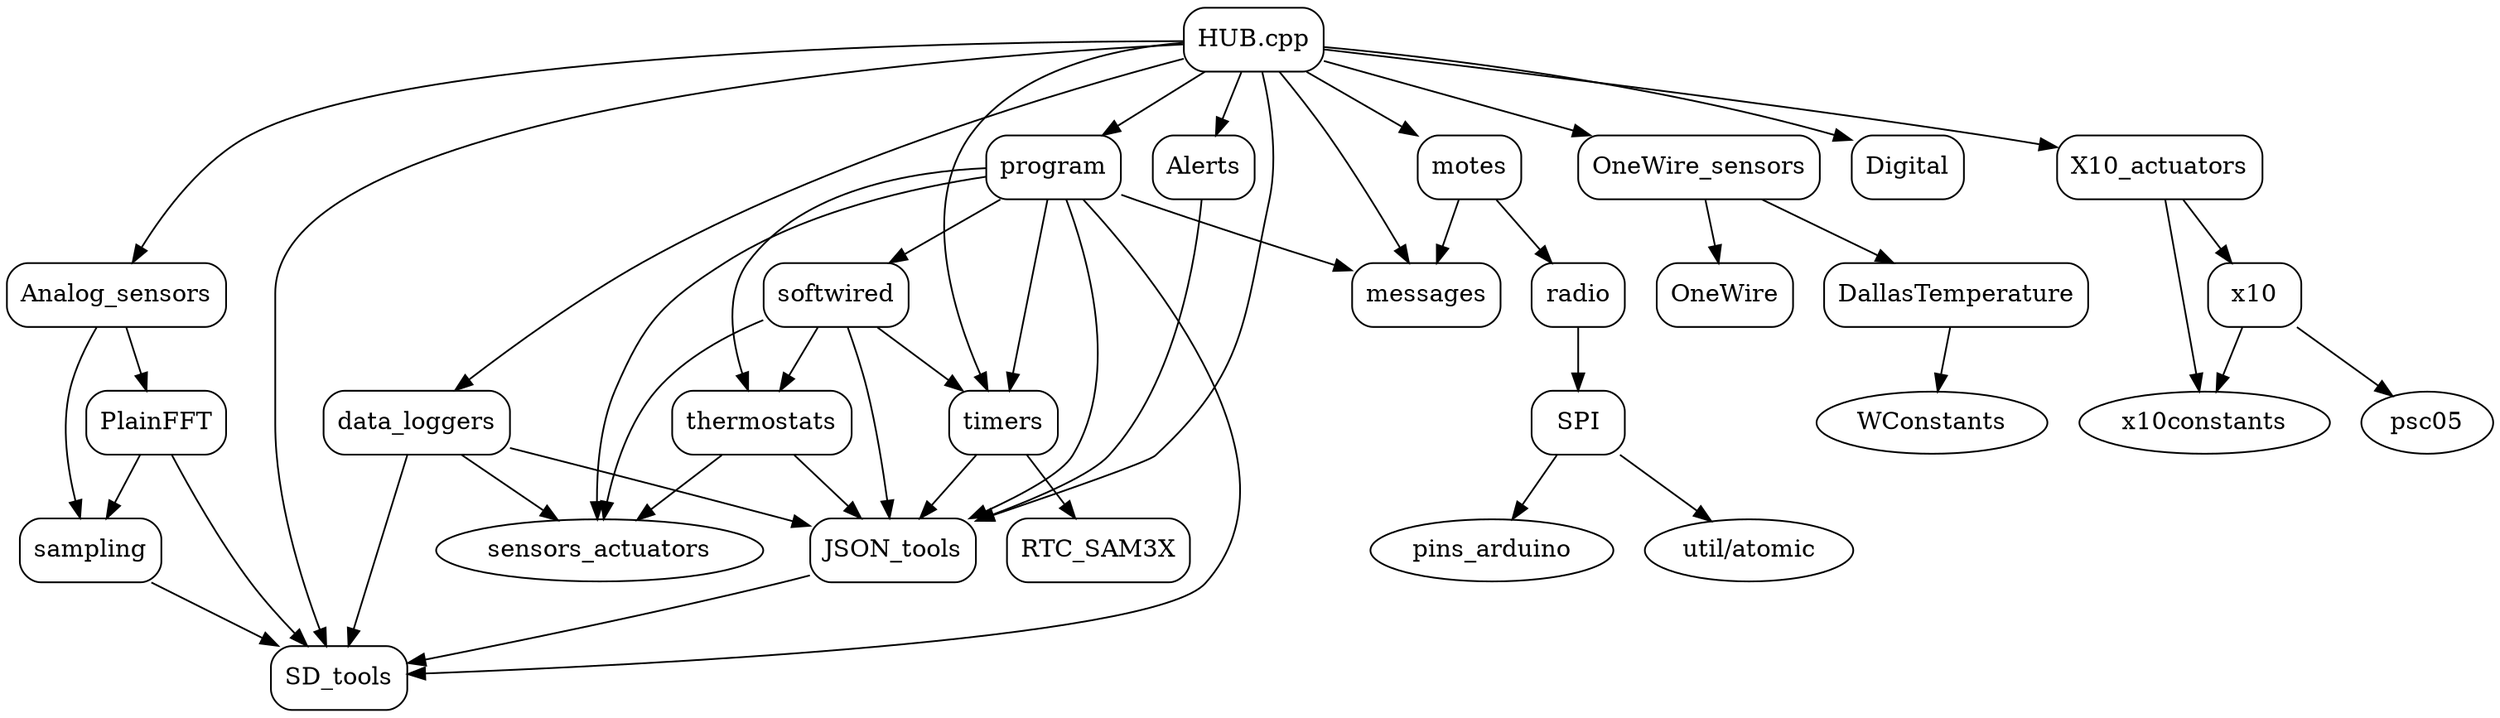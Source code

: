 digraph G {
	graph [dpi=300, grap_name="TOP-DOWN design"];
	node [label="\N"];
	graph [bb="0,0,1275,408"];
	"HUB.cpp" [shape=Mrecord, pos="651,389", width="0.97917", height="0.51389"];
	SD_tools [shape=Mrecord, pos="162,19", width="0.97222", height="0.51389"];
	JSON_tools [shape=Mrecord, pos="452,93", width="1.1944", height="0.51389"];
	motes [shape=Mrecord, pos="772,315", width="0.75", height="0.51389"];
	messages [shape=Mrecord, pos="742,241", width="0.97222", height="0.51389"];
	radio [shape=Mrecord, pos="822,241", width="0.75", height="0.51389"];
	SPI [shape=Mrecord, pos="822,167", width="0.75", height="0.51389"];
	pins_arduino [pos="774,93", width="1.5951", height="0.5"];
	"util/atomic" [pos="898,93", width="1.3347", height="0.5"];
	OneWire_sensors [shape=Mrecord, pos="889,315", width="1.6181", height="0.51389"];
	OneWire [shape=Mrecord, pos="901,241", width="0.92361", height="0.51389"];
	DallasTemperature [shape=Mrecord, pos="1013,241", width="1.6736", height="0.51389"];
	WConstants [pos="1002,167", width="1.5402", height="0.5"];
	Analog_sensors [shape=Mrecord, pos="53,241", width="1.4792", height="0.51389"];
	PlainFFT [shape=Mrecord, pos="72,167", width="0.95139", height="0.51389"];
	sampling [shape=Mrecord, pos="36,93", width="0.91667", height="0.51389"];
	Digital [shape=Mrecord, pos="993,315", width="0.75", height="0.51389"];
	X10_actuators [shape=Mrecord, pos="1123,315", width="1.3611", height="0.51389"];
	x10constants [pos="1134,167", width="1.618", height="0.5"];
	x10 [shape=Mrecord, pos="1178,241", width="0.75", height="0.51389"];
	psc05 [pos="1243,167", width="0.89579", height="0.5"];
	data_loggers [shape=Mrecord, pos="207,167", width="1.2222", height="0.51389"];
	sensors_actuators [pos="295,93", width="2.1207", height="0.5"];
	program [shape=Mrecord, pos="547,315", width="0.88889", height="0.51389"];
	timers [shape=Mrecord, pos="510,167", width="0.75", height="0.51389"];
	RTC_SAM3X [shape=Mrecord, pos="563,93", width="1.3681", height="0.51389"];
	thermostats [shape=Mrecord, pos="386,167", width="1.1181", height="0.51389"];
	softwired [shape=Mrecord, pos="425,241", width="0.95139", height="0.51389"];
	Alerts [shape=Mrecord, pos="624,315", width="0.75", height="0.51389"];
	"HUB.cpp" -> SD_tools [pos="e,156.67,37.338 615.13,385.64 498.11,376.96 135,341.97 135,242 135,242 135,242 135,166 135,123.99 145.94,76.292 153.9,47.178"];
	"HUB.cpp" -> JSON_tools [pos="e,495.31,109.56 655.77,370.87 660.25,352.26 665.48,321.74 660,296 645,225.56 646.34,197.48 594,148 590.47,144.66 543.86,127.24 505\
,113.08"];
	JSON_tools -> SD_tools [pos="e,197.12,28.675 408.98,81.229 399.44,78.845 389.38,76.334 380,74 320.15,59.106 251.03,42.001 206.95,31.104"];
	"HUB.cpp" -> motes [pos="e,744.78,332.2 679.68,370.94 696.46,360.95 717.81,348.25 735.75,337.57"];
	motes -> messages [pos="e,749.27,259.44 764.89,296.94 761.39,288.54 757.09,278.23 753.17,268.81"];
	motes -> radio [pos="e,809.89,259.44 783.85,296.94 789.86,288.28 797.3,277.57 804,267.92"];
	radio -> SPI [pos="e,822,185.44 822,222.94 822,214.81 822,204.88 822,195.7"];
	SPI -> pins_arduino [pos="e,785.29,110.94 810.62,148.94 804.77,140.15 797.51,129.26 791,119.5"];
	SPI -> "util/atomic" [pos="e,881.16,109.95 840.01,148.94 850.14,139.34 862.92,127.24 873.9,116.83"];
	"HUB.cpp" -> messages [pos="e,733.98,259.11 665.8,370.57 674.23,360.26 684.73,346.76 693,334 706.83,312.66 720.24,287.04 729.53,268.25"];
	"HUB.cpp" -> OneWire_sensors [pos="e,832.75,333.02 686.63,377.22 722.56,366.35 778.86,349.32 822.96,335.98"];
	OneWire_sensors -> OneWire [pos="e,898.09,259.44 891.84,296.94 893.21,288.72 894.89,278.66 896.43,269.41"];
	OneWire_sensors -> DallasTemperature [pos="e,983.39,259.19 918.39,296.94 935.1,287.23 956.23,274.97 974.28,264.48"];
	DallasTemperature -> WConstants [pos="e,1004.7,185.44 1010.4,222.94 1009.1,214.72 1007.6,204.66 1006.2,195.41"];
	"HUB.cpp" -> Analog_sensors [pos="e,60.219,259 615.49,388.06 510.85,387.67 205.78,382.31 121,334 94.844,319.1 75.823,289.59 64.657,268"];
	Analog_sensors -> PlainFFT [pos="e,67.398,185.44 57.503,222.94 59.671,214.72 62.326,204.66 64.768,195.41"];
	PlainFFT -> sampling [pos="e,44.72,111.44 63.469,148.94 59.227,140.45 54.005,130.01 49.256,120.51"];
	sampling -> SD_tools [pos="e,131.92,37.19 65.86,74.937 82.996,65.145 104.7,52.74 123.16,42.197"];
	PlainFFT -> SD_tools [pos="e,147.98,37.001 80.071,148.92 89.2,130.1 104.9,99.148 121,74 127.25,64.233 134.76,53.987 141.64,45.076"];
	Analog_sensors -> sampling [pos="e,31.452,111.16 42.633,222.69 37.094,212.41 30.844,198.91 28,186 23.25,164.43 25.927,139.44 29.414,120.96"];
	"HUB.cpp" -> Digital [pos="e,965.87,330.24 686.53,384.93 744.24,379.24 861.38,364.73 956,334 956.1,333.97 956.2,333.93 956.31,333.9"];
	"HUB.cpp" -> X10_actuators [pos="e,1073.8,325.87 686.52,383.5 753.61,374.86 903.46,354.97 1029,334 1040.3,332.12 1052.3,329.94 1063.8,327.77"];
	X10_actuators -> x10constants [pos="e,1132.7,185.38 1124.3,296.97 1126.2,272.04 1129.7,225.37 1131.9,195.54"];
	X10_actuators -> x10 [pos="e,1164.7,259.44 1136,296.94 1142.7,288.19 1151,277.35 1158.4,267.63"];
	x10 -> x10constants [pos="e,1144.4,184.94 1167.6,222.94 1162.2,214.15 1155.5,203.26 1149.6,193.5"];
	x10 -> psc05 [pos="e,1229,183.47 1193.4,222.94 1202,213.39 1212.9,201.37 1222.2,191"];
	"HUB.cpp" -> data_loggers [pos="e,225.82,185.14 615.27,378.45 553.08,360.88 422.2,319.7 324,260 290.82,239.83 256.27,211.63 233.4,191.79"];
	data_loggers -> JSON_tools [pos="e,408.68,106.73 251.08,153.04 292.58,140.85 354.79,122.57 398.98,109.58"];
	data_loggers -> SD_tools [pos="e,167.36,37.378 201.75,148.97 194.03,123.94 179.56,76.964 170.37,47.146"];
	data_loggers -> sensors_actuators [pos="e,274.9,110.44 227.85,148.94 239.53,139.39 254.24,127.35 266.92,116.98"];
	"HUB.cpp" -> program [pos="e,571.83,333.19 626.35,370.94 612.6,361.41 595.27,349.41 580.31,339.06"];
	program -> SD_tools [pos="e,197.32,21.504 561.97,296.86 597.62,253.96 680.25,140.63 621,74 593.79,43.396 318.04,27.261 207.49,21.981"];
	program -> JSON_tools [pos="e,490.1,111.06 552.13,296.78 560.56,264.92 573.79,195.68 546,148 540.37,138.33 519.69,126 499.15,115.56"];
	program -> sensors_actuators [pos="e,294.99,111.01 514.77,310.19 476.88,304.44 413.42,290.76 368,260 333.17,236.41 325.85,224.54 309,186 299.98,165.36 296.63,139.92\
 295.45,121.02"];
	program -> messages [pos="e,706.86,253.47 579.13,299.62 582.12,298.36 585.11,297.14 588,296 624.39,281.66 666.32,267.08 697.23,256.69"];
	program -> timers [pos="e,514.4,185.38 542.68,296.97 536.34,271.94 524.44,224.96 516.88,195.15"];
	timers -> RTC_SAM3X [pos="e,550.16,111.44 522.56,148.94 529,140.19 536.98,129.35 544.14,119.63"];
	timers -> JSON_tools [pos="e,466.05,111.44 496.25,148.94 489.14,140.1 480.3,129.14 472.41,119.33"];
	program -> thermostats [pos="e,379.16,185.08 514.66,313.98 475.66,312 411.54,302.05 381,260 367.47,241.37 370.73,214.62 376.18,194.75"];
	thermostats -> JSON_tools [pos="e,436.01,111.44 401.64,148.94 409.82,140.01 419.99,128.92 429.05,119.04"];
	thermostats -> sensors_actuators [pos="e,315.78,110.44 364.43,148.94 352.25,139.29 336.86,127.12 323.67,116.68"];
	program -> softwired [pos="e,454.13,259.19 518.09,296.94 501.65,287.23 480.86,274.97 463.1,264.48"];
	softwired -> JSON_tools [pos="e,448.81,111.3 428.15,222.98 430.12,212.35 432.71,198.38 435,186 439.03,164.24 443.58,139.58 446.96,121.27"];
	softwired -> sensors_actuators [pos="e,299.32,111.33 390.23,225.15 372.16,216.01 350.82,202.81 336,186 319.46,167.23 308.6,140.71 302.24,120.96"];
	softwired -> thermostats [pos="e,395.45,185.44 415.76,222.94 411.16,214.45 405.5,204.01 400.36,194.51"];
	softwired -> timers [pos="e,489.71,185.19 445.14,222.94 456.07,213.68 469.76,202.09 481.74,191.94"];
	"HUB.cpp" -> timers [pos="e,503.45,185.41 615.47,385.81 581.03,381.57 530.52,369.3 506,334 477.26,292.63 489.62,230.39 500.36,195.05"];
	"HUB.cpp" -> Alerts [pos="e,630.54,333.44 644.6,370.94 641.45,362.54 637.58,352.23 634.05,342.81"];
	Alerts -> JSON_tools [pos="e,495.09,110.14 622.51,297 618.79,264.27 606.38,191.89 567,148 557.82,137.76 530.3,124.69 504.48,113.97"];
}
